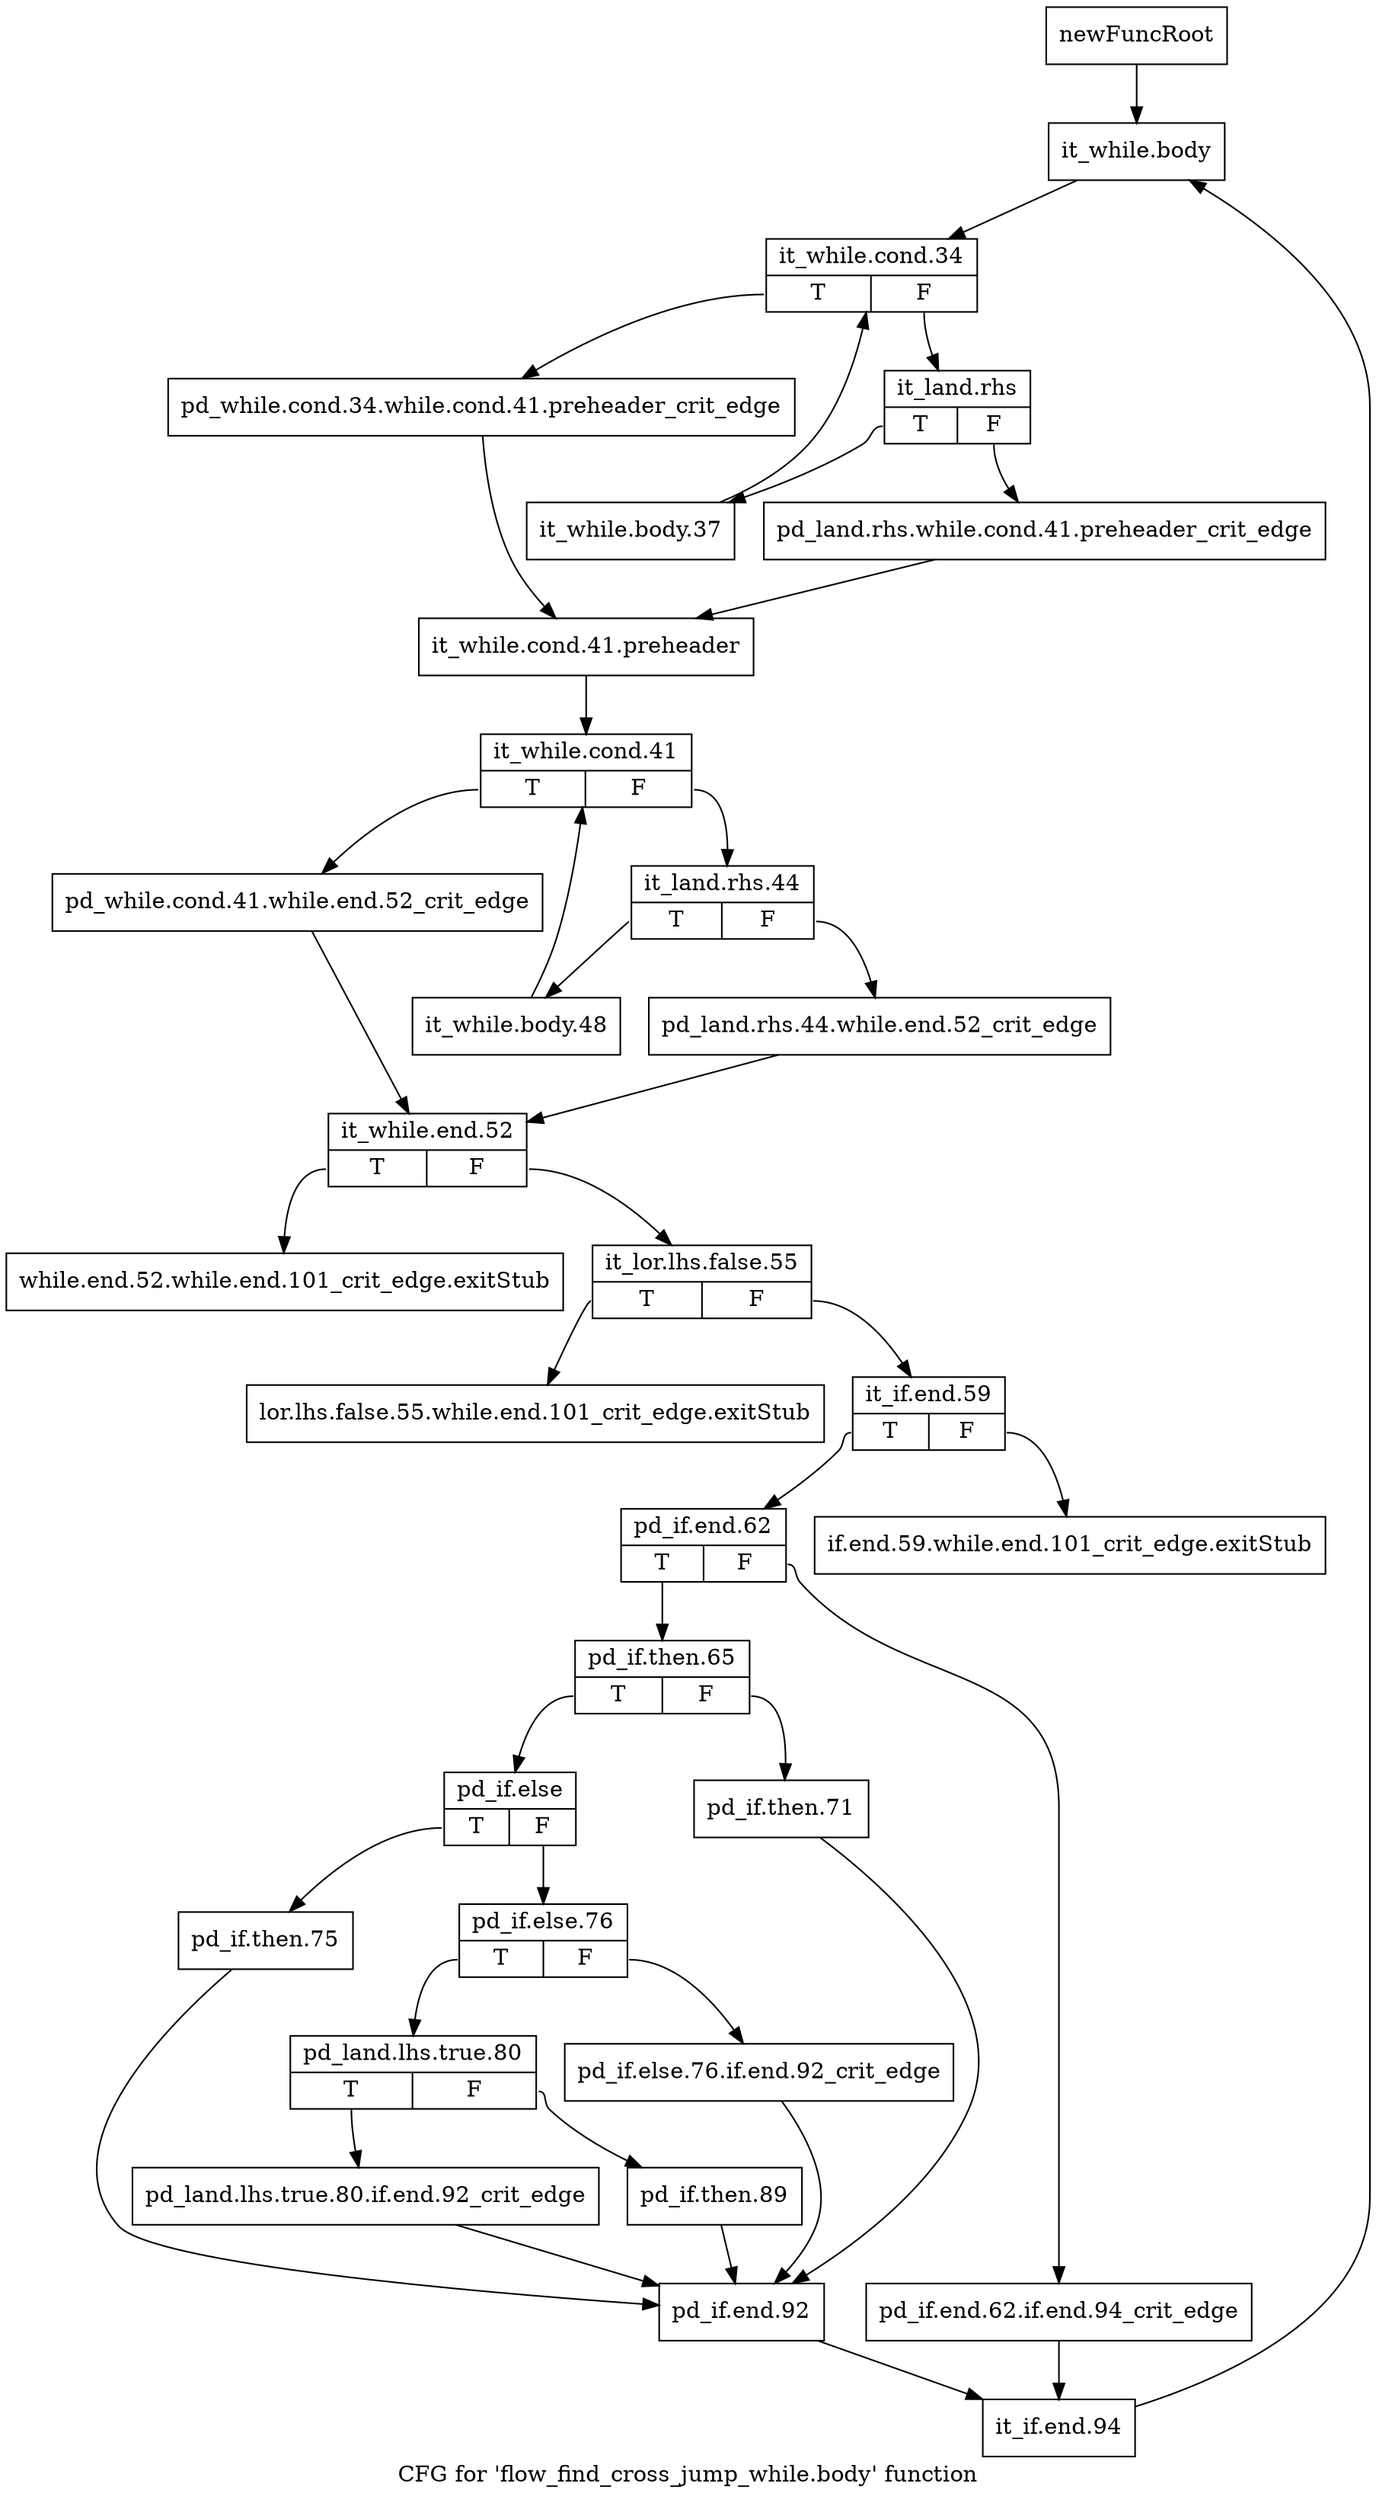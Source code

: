digraph "CFG for 'flow_find_cross_jump_while.body' function" {
	label="CFG for 'flow_find_cross_jump_while.body' function";

	Node0x7b91510 [shape=record,label="{newFuncRoot}"];
	Node0x7b91510 -> Node0x7b91650;
	Node0x7b91560 [shape=record,label="{while.end.52.while.end.101_crit_edge.exitStub}"];
	Node0x7b915b0 [shape=record,label="{lor.lhs.false.55.while.end.101_crit_edge.exitStub}"];
	Node0x7b91600 [shape=record,label="{if.end.59.while.end.101_crit_edge.exitStub}"];
	Node0x7b91650 [shape=record,label="{it_while.body}"];
	Node0x7b91650 -> Node0x7b916a0;
	Node0x7b916a0 [shape=record,label="{it_while.cond.34|{<s0>T|<s1>F}}"];
	Node0x7b916a0:s0 -> Node0x7b917e0;
	Node0x7b916a0:s1 -> Node0x7b916f0;
	Node0x7b916f0 [shape=record,label="{it_land.rhs|{<s0>T|<s1>F}}"];
	Node0x7b916f0:s0 -> Node0x7b91790;
	Node0x7b916f0:s1 -> Node0x7b91740;
	Node0x7b91740 [shape=record,label="{pd_land.rhs.while.cond.41.preheader_crit_edge}"];
	Node0x7b91740 -> Node0x7b91830;
	Node0x7b91790 [shape=record,label="{it_while.body.37}"];
	Node0x7b91790 -> Node0x7b916a0;
	Node0x7b917e0 [shape=record,label="{pd_while.cond.34.while.cond.41.preheader_crit_edge}"];
	Node0x7b917e0 -> Node0x7b91830;
	Node0x7b91830 [shape=record,label="{it_while.cond.41.preheader}"];
	Node0x7b91830 -> Node0x7b91880;
	Node0x7b91880 [shape=record,label="{it_while.cond.41|{<s0>T|<s1>F}}"];
	Node0x7b91880:s0 -> Node0x7b919c0;
	Node0x7b91880:s1 -> Node0x7b918d0;
	Node0x7b918d0 [shape=record,label="{it_land.rhs.44|{<s0>T|<s1>F}}"];
	Node0x7b918d0:s0 -> Node0x7b91970;
	Node0x7b918d0:s1 -> Node0x7b91920;
	Node0x7b91920 [shape=record,label="{pd_land.rhs.44.while.end.52_crit_edge}"];
	Node0x7b91920 -> Node0x7b91a10;
	Node0x7b91970 [shape=record,label="{it_while.body.48}"];
	Node0x7b91970 -> Node0x7b91880;
	Node0x7b919c0 [shape=record,label="{pd_while.cond.41.while.end.52_crit_edge}"];
	Node0x7b919c0 -> Node0x7b91a10;
	Node0x7b91a10 [shape=record,label="{it_while.end.52|{<s0>T|<s1>F}}"];
	Node0x7b91a10:s0 -> Node0x7b91560;
	Node0x7b91a10:s1 -> Node0x7b91a60;
	Node0x7b91a60 [shape=record,label="{it_lor.lhs.false.55|{<s0>T|<s1>F}}"];
	Node0x7b91a60:s0 -> Node0x7b915b0;
	Node0x7b91a60:s1 -> Node0x7b91ab0;
	Node0x7b91ab0 [shape=record,label="{it_if.end.59|{<s0>T|<s1>F}}"];
	Node0x7b91ab0:s0 -> Node0x7b91b00;
	Node0x7b91ab0:s1 -> Node0x7b91600;
	Node0x7b91b00 [shape=record,label="{pd_if.end.62|{<s0>T|<s1>F}}"];
	Node0x7b91b00:s0 -> Node0x7b91ba0;
	Node0x7b91b00:s1 -> Node0x7b91b50;
	Node0x7b91b50 [shape=record,label="{pd_if.end.62.if.end.94_crit_edge}"];
	Node0x7b91b50 -> Node0x7b91ec0;
	Node0x7b91ba0 [shape=record,label="{pd_if.then.65|{<s0>T|<s1>F}}"];
	Node0x7b91ba0:s0 -> Node0x7b91c40;
	Node0x7b91ba0:s1 -> Node0x7b91bf0;
	Node0x7b91bf0 [shape=record,label="{pd_if.then.71}"];
	Node0x7b91bf0 -> Node0x7b91e70;
	Node0x7b91c40 [shape=record,label="{pd_if.else|{<s0>T|<s1>F}}"];
	Node0x7b91c40:s0 -> Node0x7b91e20;
	Node0x7b91c40:s1 -> Node0x7b91c90;
	Node0x7b91c90 [shape=record,label="{pd_if.else.76|{<s0>T|<s1>F}}"];
	Node0x7b91c90:s0 -> Node0x7b91d30;
	Node0x7b91c90:s1 -> Node0x7b91ce0;
	Node0x7b91ce0 [shape=record,label="{pd_if.else.76.if.end.92_crit_edge}"];
	Node0x7b91ce0 -> Node0x7b91e70;
	Node0x7b91d30 [shape=record,label="{pd_land.lhs.true.80|{<s0>T|<s1>F}}"];
	Node0x7b91d30:s0 -> Node0x7b91dd0;
	Node0x7b91d30:s1 -> Node0x7b91d80;
	Node0x7b91d80 [shape=record,label="{pd_if.then.89}"];
	Node0x7b91d80 -> Node0x7b91e70;
	Node0x7b91dd0 [shape=record,label="{pd_land.lhs.true.80.if.end.92_crit_edge}"];
	Node0x7b91dd0 -> Node0x7b91e70;
	Node0x7b91e20 [shape=record,label="{pd_if.then.75}"];
	Node0x7b91e20 -> Node0x7b91e70;
	Node0x7b91e70 [shape=record,label="{pd_if.end.92}"];
	Node0x7b91e70 -> Node0x7b91ec0;
	Node0x7b91ec0 [shape=record,label="{it_if.end.94}"];
	Node0x7b91ec0 -> Node0x7b91650;
}
